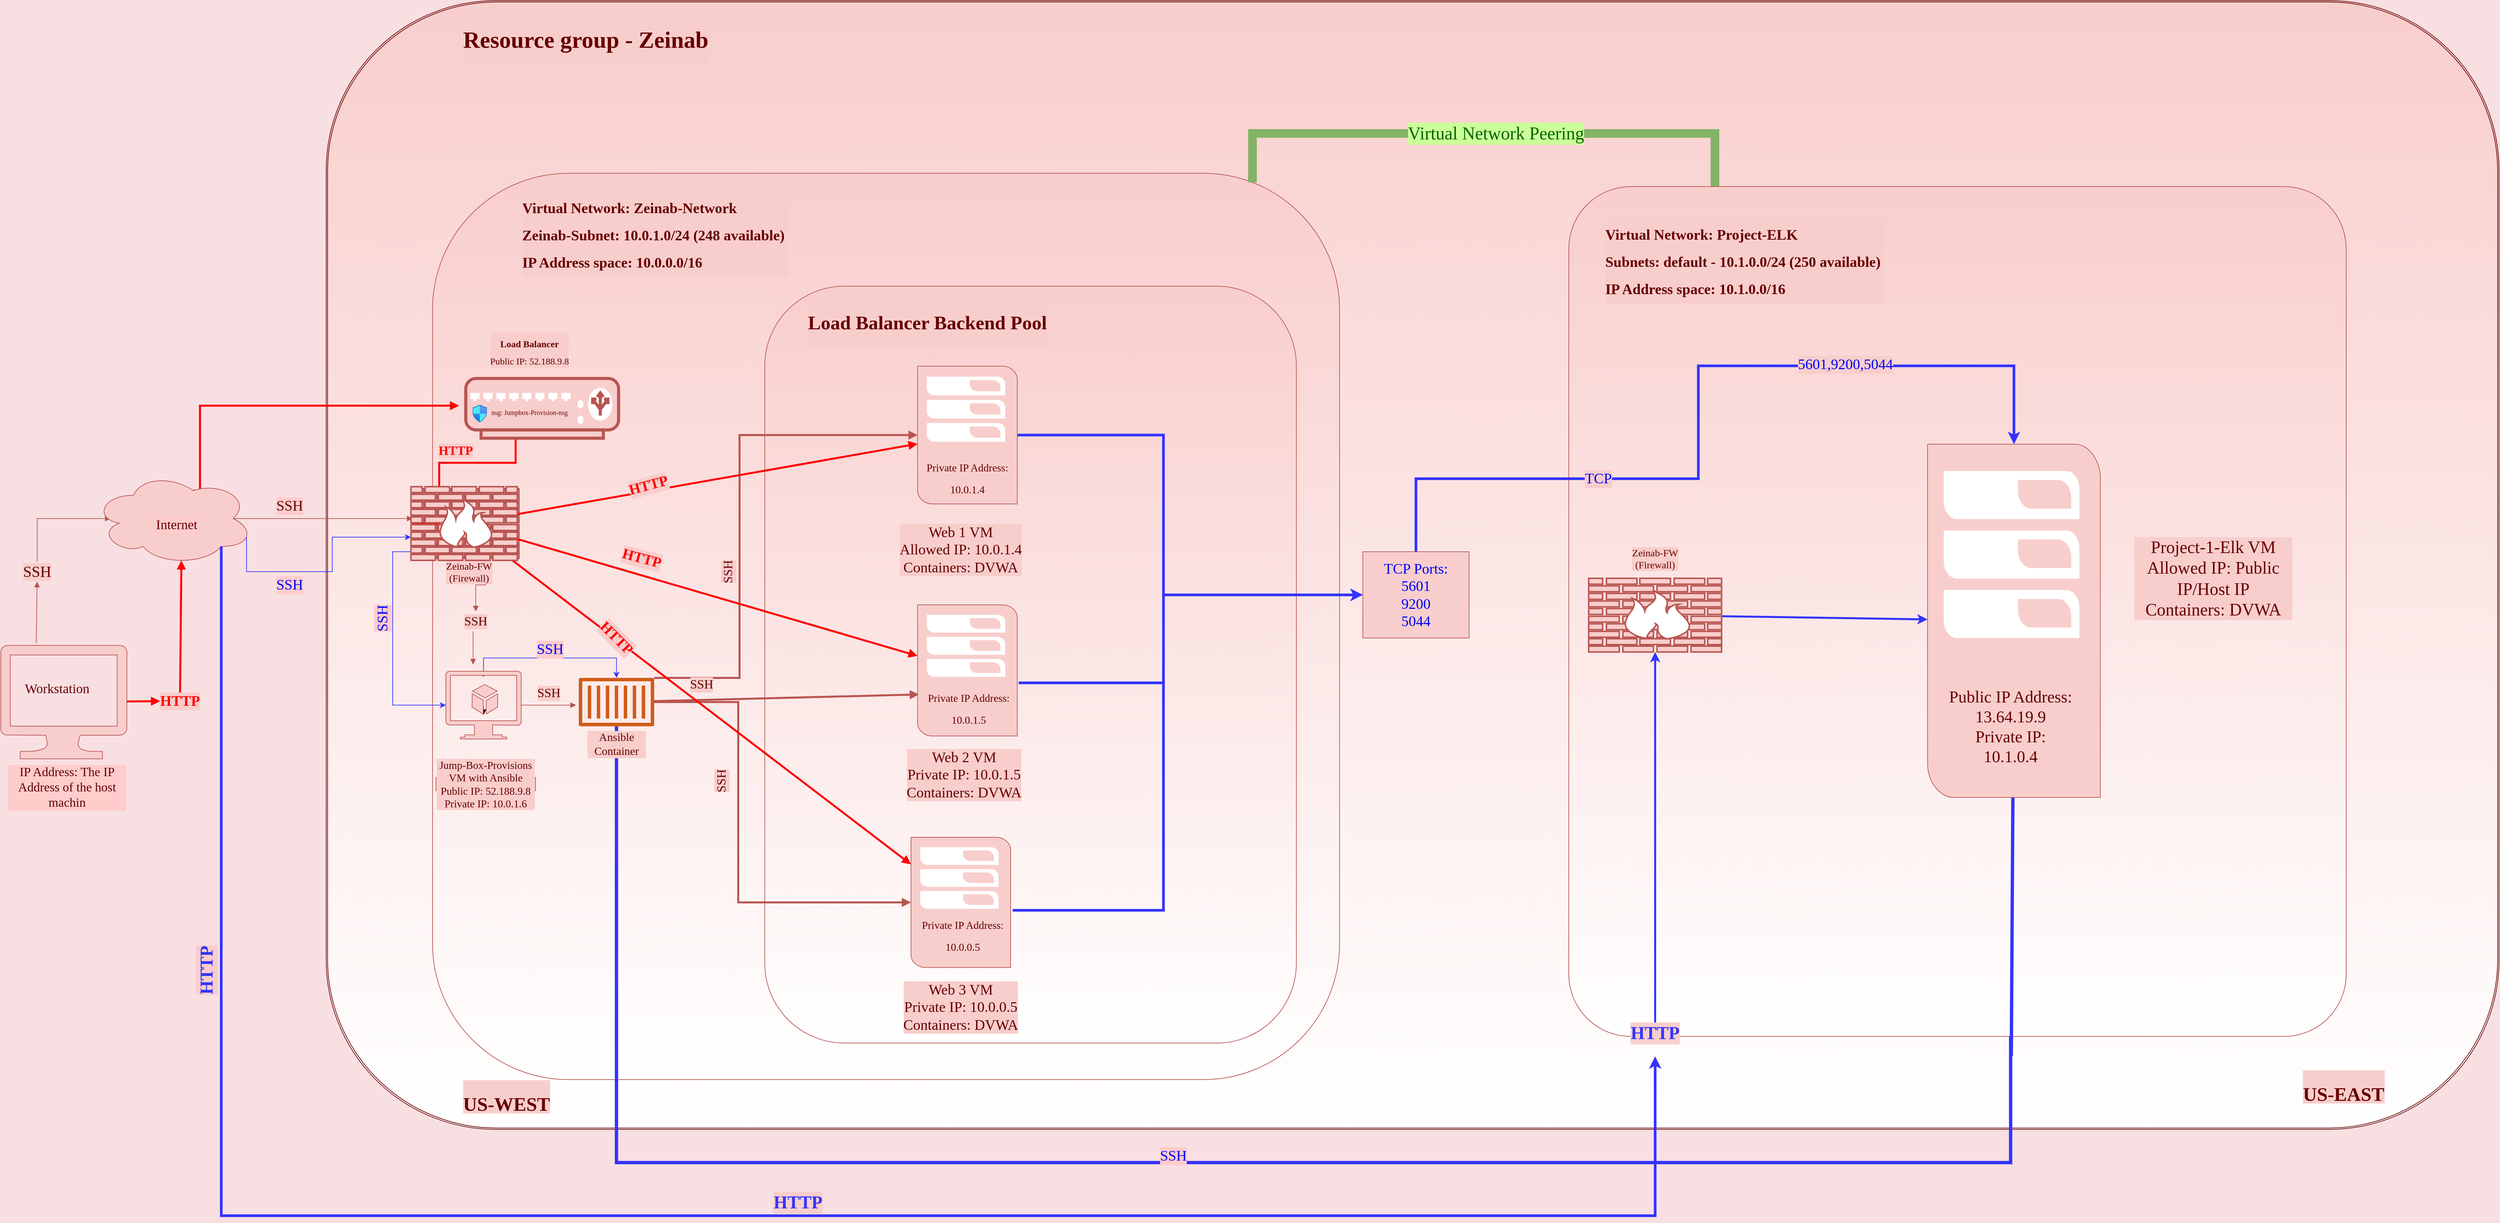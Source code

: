 <mxfile version="14.1.4" type="github">
  <diagram name="Copy of Page-2" id="e97Mi3D0plznNzVCBhgD">
    <mxGraphModel dx="3784" dy="3306" grid="1" gridSize="10" guides="1" tooltips="1" connect="1" arrows="1" fold="1" page="1" pageScale="1" pageWidth="1100" pageHeight="850" background="#F8DFE2" math="0" shadow="0">
      <root>
        <mxCell id="2Hegsr20NqXobKJcIY7s-0" />
        <mxCell id="2Hegsr20NqXobKJcIY7s-1" parent="2Hegsr20NqXobKJcIY7s-0" />
        <mxCell id="2Hegsr20NqXobKJcIY7s-2" value="" style="shape=ext;rounded=1;html=1;whiteSpace=wrap;double=1;shadow=0;glass=0;labelBackgroundColor=#F8CECC;gradientColor=#ffffff;fontFamily=Comic Sans MS;fontSize=12;fillColor=#F8CECC;fontColor=#660000;labelBorderColor=#660000;strokeColor=#660000;sketch=0;" parent="2Hegsr20NqXobKJcIY7s-1" vertex="1">
          <mxGeometry x="530" y="-60" width="3270" height="1700" as="geometry" />
        </mxCell>
        <mxCell id="2Hegsr20NqXobKJcIY7s-3" value="" style="whiteSpace=wrap;html=1;aspect=fixed;shadow=0;glass=0;labelBackgroundColor=#F8CECC;fillColor=#F8CECC;gradientColor=#ffffff;fontFamily=Comic Sans MS;fontSize=12;fontColor=#660000;strokeColor=#B85450;rounded=1;" parent="2Hegsr20NqXobKJcIY7s-1" vertex="1">
          <mxGeometry x="690" y="200" width="1365" height="1365" as="geometry" />
        </mxCell>
        <mxCell id="2Hegsr20NqXobKJcIY7s-4" style="edgeStyle=elbowEdgeStyle;rounded=0;orthogonalLoop=1;jettySize=auto;elbow=vertical;html=1;endArrow=block;endFill=1;strokeColor=#b85450;fontFamily=Comic Sans MS;fontSize=35;fontColor=#660000;fillColor=#f8cecc;entryX=0.107;entryY=0.507;entryDx=0;entryDy=0;entryPerimeter=0;" parent="2Hegsr20NqXobKJcIY7s-1" source="2Hegsr20NqXobKJcIY7s-59" target="2Hegsr20NqXobKJcIY7s-10" edge="1">
          <mxGeometry relative="1" as="geometry">
            <mxPoint x="100" y="900" as="sourcePoint" />
            <Array as="points">
              <mxPoint x="140" y="720" />
              <mxPoint x="110" y="710" />
            </Array>
          </mxGeometry>
        </mxCell>
        <mxCell id="2Hegsr20NqXobKJcIY7s-5" style="edgeStyle=none;rounded=0;orthogonalLoop=1;jettySize=auto;html=1;entryX=0;entryY=0.5;entryDx=0;entryDy=0;endArrow=block;endFill=1;strokeColor=#FF0000;strokeWidth=3;fontFamily=Comic Sans MS;fontSize=10;fontColor=#FF0000;" parent="2Hegsr20NqXobKJcIY7s-1" source="2Hegsr20NqXobKJcIY7s-6" target="2Hegsr20NqXobKJcIY7s-58" edge="1">
          <mxGeometry relative="1" as="geometry" />
        </mxCell>
        <mxCell id="2Hegsr20NqXobKJcIY7s-6" value="" style="aspect=fixed;pointerEvents=1;shadow=0;dashed=0;html=1;strokeColor=#b85450;labelPosition=center;verticalLabelPosition=bottom;verticalAlign=top;align=center;fillColor=#f8cecc;shape=mxgraph.azure.computer;labelBackgroundColor=#FFCCCC;whiteSpace=wrap;" parent="2Hegsr20NqXobKJcIY7s-1" vertex="1">
          <mxGeometry x="40" y="910.9" width="190" height="171.01" as="geometry" />
        </mxCell>
        <mxCell id="2Hegsr20NqXobKJcIY7s-7" value="&lt;font face=&quot;Comic Sans MS&quot; color=&quot;#660000&quot; style=&quot;font-size: 20px;&quot;&gt;Workstation&lt;/font&gt;" style="text;html=1;strokeColor=none;fillColor=none;align=center;verticalAlign=middle;whiteSpace=wrap;rounded=0;fontSize=20;" parent="2Hegsr20NqXobKJcIY7s-1" vertex="1">
          <mxGeometry x="85" y="955" width="80" height="40" as="geometry" />
        </mxCell>
        <mxCell id="2Hegsr20NqXobKJcIY7s-8" value="IP Address: The IP Address of the host machin" style="text;html=1;strokeColor=none;fillColor=none;align=center;verticalAlign=middle;whiteSpace=wrap;rounded=0;labelBackgroundColor=#FFCCCC;fontFamily=Comic Sans MS;fontColor=#660000;fontSize=19;" parent="2Hegsr20NqXobKJcIY7s-1" vertex="1">
          <mxGeometry x="50" y="1110" width="180" height="30" as="geometry" />
        </mxCell>
        <mxCell id="2Hegsr20NqXobKJcIY7s-9" style="edgeStyle=elbowEdgeStyle;rounded=0;orthogonalLoop=1;jettySize=auto;html=1;endArrow=block;endFill=1;fontFamily=Comic Sans MS;fontSize=10;fontColor=#660000;exitX=0.625;exitY=0.2;exitDx=0;exitDy=0;exitPerimeter=0;fillColor=#f8cecc;strokeWidth=3;strokeColor=#FF0000;" parent="2Hegsr20NqXobKJcIY7s-1" source="2Hegsr20NqXobKJcIY7s-10" edge="1">
          <mxGeometry relative="1" as="geometry">
            <mxPoint x="730" y="550" as="targetPoint" />
            <Array as="points">
              <mxPoint x="340" y="580" />
            </Array>
          </mxGeometry>
        </mxCell>
        <mxCell id="vcZCROroqDKotfpQatT7-23" style="edgeStyle=orthogonalEdgeStyle;rounded=0;orthogonalLoop=1;jettySize=auto;html=1;strokeColor=#3333FF;strokeWidth=1;fontFamily=Comic Sans MS;fontSize=26;fontColor=#660000;" edge="1" parent="2Hegsr20NqXobKJcIY7s-1" source="2Hegsr20NqXobKJcIY7s-10" target="2Hegsr20NqXobKJcIY7s-42">
          <mxGeometry relative="1" as="geometry">
            <Array as="points">
              <mxPoint x="410" y="800" />
              <mxPoint x="539" y="800" />
              <mxPoint x="539" y="748" />
            </Array>
          </mxGeometry>
        </mxCell>
        <mxCell id="2Hegsr20NqXobKJcIY7s-10" value="" style="ellipse;shape=cloud;whiteSpace=wrap;html=1;fillColor=#f8cecc;strokeColor=#b85450;" parent="2Hegsr20NqXobKJcIY7s-1" vertex="1">
          <mxGeometry x="180" y="650" width="240" height="140" as="geometry" />
        </mxCell>
        <mxCell id="2Hegsr20NqXobKJcIY7s-11" value="&lt;span style=&quot;font-size: 19px&quot;&gt;&lt;br style=&quot;font-size: 19px&quot;&gt;&lt;/span&gt;" style="text;html=1;strokeColor=none;fillColor=none;align=center;verticalAlign=middle;whiteSpace=wrap;rounded=0;labelBackgroundColor=#FFCCCC;fontFamily=Comic Sans MS;fontColor=#660000;fontSize=19;" parent="2Hegsr20NqXobKJcIY7s-1" vertex="1">
          <mxGeometry x="150" y="800" width="60" height="20" as="geometry" />
        </mxCell>
        <mxCell id="2Hegsr20NqXobKJcIY7s-12" value="" style="edgeStyle=elbowEdgeStyle;rounded=0;orthogonalLoop=1;jettySize=auto;elbow=vertical;html=1;endArrow=block;endFill=1;fontFamily=Comic Sans MS;fontSize=35;fontColor=#660000;fillColor=#f8cecc;strokeColor=#b85450;exitX=0.875;exitY=0.5;exitDx=0;exitDy=0;exitPerimeter=0;" parent="2Hegsr20NqXobKJcIY7s-1" source="2Hegsr20NqXobKJcIY7s-10" target="2Hegsr20NqXobKJcIY7s-15" edge="1">
          <mxGeometry relative="1" as="geometry" />
        </mxCell>
        <mxCell id="vcZCROroqDKotfpQatT7-5" style="rounded=0;orthogonalLoop=1;jettySize=auto;html=1;fontSize=22;exitX=0.8;exitY=0.8;exitDx=0;exitDy=0;exitPerimeter=0;edgeStyle=orthogonalEdgeStyle;strokeColor=#3333FF;strokeWidth=4;" edge="1" parent="2Hegsr20NqXobKJcIY7s-1" source="2Hegsr20NqXobKJcIY7s-10">
          <mxGeometry relative="1" as="geometry">
            <mxPoint x="305" y="790" as="sourcePoint" />
            <mxPoint x="2530" y="1530" as="targetPoint" />
            <Array as="points">
              <mxPoint x="372" y="1770" />
              <mxPoint x="2530" y="1770" />
            </Array>
          </mxGeometry>
        </mxCell>
        <mxCell id="2Hegsr20NqXobKJcIY7s-13" value="Internet" style="text;html=1;strokeColor=none;fillColor=none;align=center;verticalAlign=middle;whiteSpace=wrap;rounded=0;labelBackgroundColor=#FFCCCC;fontFamily=Comic Sans MS;fontColor=#660000;fontSize=20;" parent="2Hegsr20NqXobKJcIY7s-1" vertex="1">
          <mxGeometry x="250" y="707.5" width="110" height="40" as="geometry" />
        </mxCell>
        <mxCell id="2Hegsr20NqXobKJcIY7s-14" style="rounded=0;orthogonalLoop=1;jettySize=auto;html=1;endArrow=block;endFill=1;strokeColor=#b85450;fontFamily=Comic Sans MS;fontSize=18;fontColor=#660000;fillColor=#f8cecc;edgeStyle=orthogonalEdgeStyle;" parent="2Hegsr20NqXobKJcIY7s-1" source="2Hegsr20NqXobKJcIY7s-15" target="2Hegsr20NqXobKJcIY7s-33" edge="1">
          <mxGeometry relative="1" as="geometry">
            <Array as="points">
              <mxPoint x="770" y="820" />
              <mxPoint x="755" y="820" />
            </Array>
          </mxGeometry>
        </mxCell>
        <mxCell id="2Hegsr20NqXobKJcIY7s-15" value="" style="verticalAlign=top;verticalLabelPosition=bottom;labelPosition=center;align=center;html=1;outlineConnect=0;fillColor=#f8cecc;gradientDirection=north;strokeWidth=2;shape=mxgraph.networks.firewall;labelBackgroundColor=#FFFFFF;strokeColor=#B85450;" parent="2Hegsr20NqXobKJcIY7s-1" vertex="1">
          <mxGeometry x="660" y="675" width="160" height="105" as="geometry" />
        </mxCell>
        <mxCell id="2Hegsr20NqXobKJcIY7s-16" value="SSH" style="text;html=1;strokeColor=none;fillColor=none;align=center;verticalAlign=middle;whiteSpace=wrap;rounded=0;labelBackgroundColor=#FFCCCC;fontFamily=Comic Sans MS;fontSize=22;fontColor=#660000;" parent="2Hegsr20NqXobKJcIY7s-1" vertex="1">
          <mxGeometry x="420" y="691" width="110" height="20" as="geometry" />
        </mxCell>
        <mxCell id="2Hegsr20NqXobKJcIY7s-17" value="Zeinab-FW&lt;br style=&quot;font-size: 15px;&quot;&gt;(Firewall)" style="text;html=1;strokeColor=none;fillColor=none;align=center;verticalAlign=middle;whiteSpace=wrap;rounded=0;labelBackgroundColor=#F8CECC;fontFamily=Comic Sans MS;fontSize=15;fontColor=#660000;" parent="2Hegsr20NqXobKJcIY7s-1" vertex="1">
          <mxGeometry x="695" y="790" width="100" height="20" as="geometry" />
        </mxCell>
        <mxCell id="2Hegsr20NqXobKJcIY7s-18" style="edgeStyle=elbowEdgeStyle;rounded=0;orthogonalLoop=1;jettySize=auto;html=1;endArrow=block;endFill=1;strokeColor=#000000;fontFamily=Comic Sans MS;fontSize=12;fontColor=#660000;" parent="2Hegsr20NqXobKJcIY7s-1" source="2Hegsr20NqXobKJcIY7s-21" target="2Hegsr20NqXobKJcIY7s-3" edge="1">
          <mxGeometry relative="1" as="geometry" />
        </mxCell>
        <mxCell id="2Hegsr20NqXobKJcIY7s-19" style="edgeStyle=elbowEdgeStyle;rounded=0;orthogonalLoop=1;jettySize=auto;html=1;exitX=0.5;exitY=0;exitDx=0;exitDy=0;exitPerimeter=0;endArrow=block;endFill=1;strokeColor=#000000;fontFamily=Comic Sans MS;fontSize=18;fontColor=#660000;" parent="2Hegsr20NqXobKJcIY7s-1" source="2Hegsr20NqXobKJcIY7s-21" target="2Hegsr20NqXobKJcIY7s-3" edge="1">
          <mxGeometry relative="1" as="geometry" />
        </mxCell>
        <mxCell id="2Hegsr20NqXobKJcIY7s-20" style="edgeStyle=orthogonalEdgeStyle;rounded=0;orthogonalLoop=1;jettySize=auto;html=1;endArrow=block;endFill=1;strokeColor=#b85450;fontFamily=Comic Sans MS;fontSize=14;fontColor=#660000;fillColor=#f8cecc;" parent="2Hegsr20NqXobKJcIY7s-1" source="2Hegsr20NqXobKJcIY7s-21" edge="1">
          <mxGeometry relative="1" as="geometry">
            <mxPoint x="906" y="1001" as="targetPoint" />
          </mxGeometry>
        </mxCell>
        <mxCell id="vcZCROroqDKotfpQatT7-28" style="edgeStyle=elbowEdgeStyle;rounded=0;orthogonalLoop=1;jettySize=auto;html=1;strokeColor=#3333FF;strokeWidth=1;fontFamily=Comic Sans MS;fontSize=26;fontColor=#0000FF;" edge="1" parent="2Hegsr20NqXobKJcIY7s-1" source="2Hegsr20NqXobKJcIY7s-21" target="2Hegsr20NqXobKJcIY7s-37">
          <mxGeometry relative="1" as="geometry">
            <Array as="points">
              <mxPoint x="860" y="930" />
            </Array>
          </mxGeometry>
        </mxCell>
        <mxCell id="2Hegsr20NqXobKJcIY7s-21" value="" style="aspect=fixed;pointerEvents=1;shadow=0;dashed=0;html=1;strokeColor=#b85450;labelPosition=center;verticalLabelPosition=bottom;verticalAlign=top;align=center;fillColor=#f8cecc;shape=mxgraph.azure.virtual_machine_feature;labelBackgroundColor=#FFFFFF;fontFamily=Comic Sans MS;fontSize=12;" parent="2Hegsr20NqXobKJcIY7s-1" vertex="1">
          <mxGeometry x="710" y="950" width="113.43" height="102.09" as="geometry" />
        </mxCell>
        <mxCell id="2Hegsr20NqXobKJcIY7s-22" value="Jump-Box-Provisions VM with Ansible&lt;br style=&quot;font-size: 16px;&quot;&gt;&lt;font style=&quot;font-size: 16px;&quot;&gt;Public IP: 52.188.9.8&lt;br style=&quot;font-size: 16px;&quot;&gt;&lt;/font&gt;&lt;font style=&quot;font-size: 16px;&quot;&gt;Private IP: 10.0.1.6&lt;/font&gt;" style="text;html=1;strokeColor=#b85450;align=center;verticalAlign=middle;whiteSpace=wrap;rounded=0;labelBackgroundColor=#F8CECC;fontFamily=Comic Sans MS;fontSize=16;fillColor=#F8CECC;fontColor=#660000;" parent="2Hegsr20NqXobKJcIY7s-1" vertex="1">
          <mxGeometry x="695" y="1110" width="150" height="20" as="geometry" />
        </mxCell>
        <mxCell id="2Hegsr20NqXobKJcIY7s-23" value="&lt;h1 style=&quot;font-size: 35px&quot;&gt;Resource group - Zeinab&lt;/h1&gt;" style="text;html=1;strokeColor=none;fillColor=none;spacing=5;spacingTop=-20;whiteSpace=wrap;overflow=hidden;rounded=0;shadow=0;glass=0;labelBackgroundColor=#F8CECC;fontFamily=Comic Sans MS;fontSize=35;fontColor=#660000;fontStyle=0;verticalAlign=middle;" parent="2Hegsr20NqXobKJcIY7s-1" vertex="1">
          <mxGeometry x="730.89" y="-30" width="710" height="70" as="geometry" />
        </mxCell>
        <mxCell id="2Hegsr20NqXobKJcIY7s-24" value="&lt;h1 style=&quot;font-size: 22px;&quot;&gt;Virtual Network: Zeinab-Network&lt;/h1&gt;&lt;h1 style=&quot;font-size: 22px;&quot;&gt;Zeinab-Subnet: 10.0.1.0/24 (248 available)&amp;nbsp;&lt;/h1&gt;&lt;h1 style=&quot;font-size: 22px;&quot;&gt;IP Address space: 10.0.0.0/16&lt;/h1&gt;" style="text;html=1;strokeColor=none;fillColor=none;spacing=5;spacingTop=-20;whiteSpace=wrap;overflow=hidden;rounded=0;shadow=0;glass=0;labelBackgroundColor=#F8CECC;fontFamily=Comic Sans MS;fontSize=22;fontColor=#660000;fontStyle=0;verticalAlign=middle;" parent="2Hegsr20NqXobKJcIY7s-1" vertex="1">
          <mxGeometry x="820" y="240" width="720" height="120" as="geometry" />
        </mxCell>
        <mxCell id="2Hegsr20NqXobKJcIY7s-25" value="&lt;h1 style=&quot;font-size: 14px;&quot;&gt;Load Balancer&lt;/h1&gt;&lt;div style=&quot;font-size: 14px;&quot;&gt;Public IP: 52.188.9.8&lt;/div&gt;" style="text;html=1;strokeColor=none;fillColor=none;spacing=5;spacingTop=-20;whiteSpace=wrap;overflow=hidden;rounded=0;shadow=0;glass=0;labelBackgroundColor=#F8CECC;fontFamily=Comic Sans MS;fontSize=14;fontColor=#660000;fontStyle=0;verticalAlign=middle;align=center;" parent="2Hegsr20NqXobKJcIY7s-1" vertex="1">
          <mxGeometry x="757.95" y="450" width="155.88" height="51" as="geometry" />
        </mxCell>
        <mxCell id="2Hegsr20NqXobKJcIY7s-26" style="edgeStyle=orthogonalEdgeStyle;rounded=0;orthogonalLoop=1;jettySize=auto;html=1;entryX=0;entryY=0.5;entryDx=0;entryDy=0;entryPerimeter=0;endArrow=block;endFill=1;fontFamily=Comic Sans MS;fontSize=18;fontColor=#660000;fillColor=#f8cecc;strokeWidth=3;strokeColor=#FF0000;" parent="2Hegsr20NqXobKJcIY7s-1" source="2Hegsr20NqXobKJcIY7s-27" target="2Hegsr20NqXobKJcIY7s-42" edge="1">
          <mxGeometry relative="1" as="geometry">
            <Array as="points">
              <mxPoint x="815" y="636" />
              <mxPoint x="700" y="636" />
              <mxPoint x="700" y="728" />
            </Array>
          </mxGeometry>
        </mxCell>
        <mxCell id="2Hegsr20NqXobKJcIY7s-27" value="" style="verticalAlign=top;verticalLabelPosition=bottom;labelPosition=center;align=center;html=1;outlineConnect=0;fillColor=#f8cecc;strokeColor=#b85450;gradientDirection=north;strokeWidth=2;shape=mxgraph.networks.load_balancer;shadow=0;glass=0;labelBackgroundColor=#F8CECC;" parent="2Hegsr20NqXobKJcIY7s-1" vertex="1">
          <mxGeometry x="740" y="509" width="230" height="90" as="geometry" />
        </mxCell>
        <mxCell id="2Hegsr20NqXobKJcIY7s-28" value="" style="aspect=fixed;html=1;points=[];align=center;image;fontSize=12;image=img/lib/azure2/networking/Network_Security_Groups.svg;shadow=0;glass=0;labelBackgroundColor=#F8CECC;strokeColor=#B85450;fillColor=#F8CECC;gradientColor=#ffffff;" parent="2Hegsr20NqXobKJcIY7s-1" vertex="1">
          <mxGeometry x="750.36" y="549" width="21.41" height="26" as="geometry" />
        </mxCell>
        <mxCell id="2Hegsr20NqXobKJcIY7s-29" value="nsg: Jumpbox-Provision-nsg" style="text;html=1;strokeColor=none;fillColor=none;align=center;verticalAlign=middle;whiteSpace=wrap;rounded=0;shadow=0;glass=0;labelBackgroundColor=#F8CECC;fontFamily=Comic Sans MS;fontSize=10;fontColor=#660000;" parent="2Hegsr20NqXobKJcIY7s-1" vertex="1">
          <mxGeometry x="771.77" y="549" width="128.23" height="21" as="geometry" />
        </mxCell>
        <mxCell id="2Hegsr20NqXobKJcIY7s-31" value="" style="rounded=1;whiteSpace=wrap;html=1;shadow=0;glass=0;labelBackgroundColor=#F8CECC;strokeColor=#B85450;fillColor=#F8CECC;gradientColor=#ffffff;fontFamily=Comic Sans MS;fontSize=18;fontColor=#660000;align=center;" parent="2Hegsr20NqXobKJcIY7s-1" vertex="1">
          <mxGeometry x="1190" y="370" width="800" height="1140" as="geometry" />
        </mxCell>
        <mxCell id="2Hegsr20NqXobKJcIY7s-32" style="edgeStyle=elbowEdgeStyle;rounded=0;orthogonalLoop=1;jettySize=auto;html=1;endArrow=block;endFill=1;strokeColor=#b85450;fontFamily=Comic Sans MS;fontSize=18;fontColor=#660000;fillColor=#f8cecc;" parent="2Hegsr20NqXobKJcIY7s-1" source="2Hegsr20NqXobKJcIY7s-33" edge="1">
          <mxGeometry relative="1" as="geometry">
            <mxPoint x="751" y="940" as="targetPoint" />
            <Array as="points">
              <mxPoint x="751" y="940" />
            </Array>
          </mxGeometry>
        </mxCell>
        <mxCell id="2Hegsr20NqXobKJcIY7s-33" value="SSH" style="text;html=1;strokeColor=none;fillColor=none;align=center;verticalAlign=middle;whiteSpace=wrap;rounded=0;shadow=0;glass=0;labelBackgroundColor=#F8CECC;fontFamily=Comic Sans MS;fontSize=19;fontColor=#660000;" parent="2Hegsr20NqXobKJcIY7s-1" vertex="1">
          <mxGeometry x="720" y="860" width="70" height="30" as="geometry" />
        </mxCell>
        <mxCell id="2Hegsr20NqXobKJcIY7s-34" style="rounded=0;orthogonalLoop=1;jettySize=auto;html=1;endArrow=block;endFill=1;strokeColor=#b85450;fontFamily=Comic Sans MS;fontSize=14;fontColor=#660000;fillColor=#f8cecc;strokeWidth=3;entryX=0;entryY=0.25;entryDx=0;entryDy=0;" parent="2Hegsr20NqXobKJcIY7s-1" source="2Hegsr20NqXobKJcIY7s-37" edge="1" target="vcZCROroqDKotfpQatT7-18">
          <mxGeometry relative="1" as="geometry">
            <mxPoint x="1359" y="994" as="targetPoint" />
          </mxGeometry>
        </mxCell>
        <mxCell id="2Hegsr20NqXobKJcIY7s-35" style="edgeStyle=elbowEdgeStyle;rounded=0;orthogonalLoop=1;jettySize=auto;html=1;endArrow=block;endFill=1;strokeColor=#b85450;fontFamily=Comic Sans MS;fontSize=14;fontColor=#F8CECC;fillColor=#f8cecc;strokeWidth=3;" parent="2Hegsr20NqXobKJcIY7s-1" source="2Hegsr20NqXobKJcIY7s-37" edge="1" target="2Hegsr20NqXobKJcIY7s-50">
          <mxGeometry relative="1" as="geometry">
            <mxPoint x="1280" y="625" as="targetPoint" />
            <Array as="points">
              <mxPoint x="1152" y="960" />
            </Array>
          </mxGeometry>
        </mxCell>
        <mxCell id="2Hegsr20NqXobKJcIY7s-36" style="edgeStyle=elbowEdgeStyle;rounded=0;orthogonalLoop=1;jettySize=auto;html=1;endArrow=block;endFill=1;strokeColor=#b85450;fontFamily=Comic Sans MS;fontSize=14;fontColor=#F8CECC;fillColor=#f8cecc;strokeWidth=3;" parent="2Hegsr20NqXobKJcIY7s-1" source="2Hegsr20NqXobKJcIY7s-37" target="2Hegsr20NqXobKJcIY7s-49" edge="1">
          <mxGeometry relative="1" as="geometry">
            <Array as="points">
              <mxPoint x="1150" y="1040" />
              <mxPoint x="1160" y="1040" />
              <mxPoint x="1160" y="1050" />
              <mxPoint x="1150" y="1070" />
            </Array>
          </mxGeometry>
        </mxCell>
        <mxCell id="vcZCROroqDKotfpQatT7-20" style="edgeStyle=orthogonalEdgeStyle;rounded=0;orthogonalLoop=1;jettySize=auto;html=1;strokeColor=#3333FF;strokeWidth=3;fontFamily=Comic Sans MS;fontSize=26;fontColor=#660000;elbow=vertical;shape=link;width=0;" edge="1" parent="2Hegsr20NqXobKJcIY7s-1" source="2Hegsr20NqXobKJcIY7s-37" target="-tYl4JRF3hjD-ErTfFmR-5">
          <mxGeometry relative="1" as="geometry">
            <mxPoint x="2360" y="1610" as="targetPoint" />
            <Array as="points">
              <mxPoint x="967" y="1690" />
              <mxPoint x="3065" y="1690" />
            </Array>
          </mxGeometry>
        </mxCell>
        <mxCell id="2Hegsr20NqXobKJcIY7s-37" value="" style="outlineConnect=0;fontColor=#232F3E;gradientColor=none;fillColor=#D05C17;strokeColor=none;dashed=0;verticalLabelPosition=bottom;verticalAlign=top;align=center;html=1;fontSize=12;fontStyle=0;aspect=fixed;pointerEvents=1;shape=mxgraph.aws4.container_1;shadow=0;glass=0;labelBackgroundColor=#F8CECC;" parent="2Hegsr20NqXobKJcIY7s-1" vertex="1">
          <mxGeometry x="910" y="960" width="113.6" height="72.82" as="geometry" />
        </mxCell>
        <mxCell id="2Hegsr20NqXobKJcIY7s-38" value="&lt;h1 style=&quot;font-size: 29px&quot;&gt;Load Balancer Backend Pool&lt;/h1&gt;" style="text;html=1;strokeColor=none;fillColor=none;spacing=5;spacingTop=-20;whiteSpace=wrap;overflow=hidden;rounded=0;shadow=0;glass=0;labelBackgroundColor=#F8CECC;fontFamily=Comic Sans MS;fontSize=31;fontColor=#660000;fontStyle=0;verticalAlign=middle;" parent="2Hegsr20NqXobKJcIY7s-1" vertex="1">
          <mxGeometry x="1250" y="400" width="410" height="70" as="geometry" />
        </mxCell>
        <mxCell id="2Hegsr20NqXobKJcIY7s-39" style="rounded=0;orthogonalLoop=1;jettySize=auto;html=1;endArrow=block;endFill=1;strokeColor=#FF0000;strokeWidth=3;fontFamily=Comic Sans MS;fontSize=22;fontColor=#FF0000;elbow=vertical;" parent="2Hegsr20NqXobKJcIY7s-1" source="2Hegsr20NqXobKJcIY7s-42" target="2Hegsr20NqXobKJcIY7s-49" edge="1">
          <mxGeometry relative="1" as="geometry">
            <mxPoint x="1280" y="873.127" as="targetPoint" />
          </mxGeometry>
        </mxCell>
        <mxCell id="2Hegsr20NqXobKJcIY7s-40" style="rounded=0;orthogonalLoop=1;jettySize=auto;html=1;endArrow=block;endFill=1;strokeColor=#FF0000;strokeWidth=3;fontFamily=Comic Sans MS;fontSize=22;fontColor=#FF0000;" parent="2Hegsr20NqXobKJcIY7s-1" source="2Hegsr20NqXobKJcIY7s-42" target="2Hegsr20NqXobKJcIY7s-48" edge="1">
          <mxGeometry relative="1" as="geometry" />
        </mxCell>
        <mxCell id="2Hegsr20NqXobKJcIY7s-41" style="rounded=0;orthogonalLoop=1;jettySize=auto;html=1;endArrow=block;endFill=1;strokeColor=#FF0000;strokeWidth=3;fontFamily=Comic Sans MS;fontSize=22;fontColor=#FF0000;" parent="2Hegsr20NqXobKJcIY7s-1" source="2Hegsr20NqXobKJcIY7s-42" target="2Hegsr20NqXobKJcIY7s-50" edge="1">
          <mxGeometry relative="1" as="geometry" />
        </mxCell>
        <mxCell id="vcZCROroqDKotfpQatT7-26" style="edgeStyle=elbowEdgeStyle;rounded=0;orthogonalLoop=1;jettySize=auto;html=1;entryX=0;entryY=0.5;entryDx=0;entryDy=0;entryPerimeter=0;strokeColor=#3333FF;strokeWidth=1;fontFamily=Comic Sans MS;fontSize=26;fontColor=#0000FF;" edge="1" parent="2Hegsr20NqXobKJcIY7s-1" source="2Hegsr20NqXobKJcIY7s-42" target="2Hegsr20NqXobKJcIY7s-21">
          <mxGeometry relative="1" as="geometry">
            <Array as="points">
              <mxPoint x="630" y="770" />
              <mxPoint x="620" y="840" />
              <mxPoint x="630" y="780" />
              <mxPoint x="620" y="940" />
            </Array>
          </mxGeometry>
        </mxCell>
        <mxCell id="2Hegsr20NqXobKJcIY7s-42" value="" style="verticalAlign=top;verticalLabelPosition=bottom;labelPosition=center;align=center;html=1;outlineConnect=0;fillColor=#f8cecc;strokeColor=#b85450;gradientDirection=north;strokeWidth=2;shape=mxgraph.networks.firewall;shadow=0;glass=0;labelBackgroundColor=#F8CECC;" parent="2Hegsr20NqXobKJcIY7s-1" vertex="1">
          <mxGeometry x="657.5" y="672" width="160" height="111" as="geometry" />
        </mxCell>
        <mxCell id="2Hegsr20NqXobKJcIY7s-43" value="HTTP" style="text;html=1;strokeColor=none;fillColor=none;align=center;verticalAlign=middle;whiteSpace=wrap;rounded=0;shadow=0;glass=0;labelBackgroundColor=#F8CECC;fontFamily=Comic Sans MS;fontSize=19;fontColor=#FF0000;fontStyle=1" parent="2Hegsr20NqXobKJcIY7s-1" vertex="1">
          <mxGeometry x="695" y="608" width="60" height="20" as="geometry" />
        </mxCell>
        <mxCell id="2Hegsr20NqXobKJcIY7s-44" value="Ansible Container" style="text;html=1;strokeColor=none;fillColor=none;align=center;verticalAlign=middle;whiteSpace=wrap;rounded=0;shadow=0;glass=0;labelBackgroundColor=#F8CECC;fontFamily=Comic Sans MS;fontSize=17;fontColor=#660000;" parent="2Hegsr20NqXobKJcIY7s-1" vertex="1">
          <mxGeometry x="921.8" y="1050" width="90" height="20" as="geometry" />
        </mxCell>
        <mxCell id="2Hegsr20NqXobKJcIY7s-45" value="SSH" style="text;html=1;strokeColor=none;fillColor=none;align=center;verticalAlign=middle;whiteSpace=wrap;rounded=0;shadow=0;glass=0;labelBackgroundColor=#F8CECC;fontFamily=Comic Sans MS;fontSize=19;fontColor=#660000;rotation=-90;" parent="2Hegsr20NqXobKJcIY7s-1" vertex="1">
          <mxGeometry x="1100" y="785" width="70" height="30" as="geometry" />
        </mxCell>
        <mxCell id="2Hegsr20NqXobKJcIY7s-46" value="SSH" style="text;html=1;strokeColor=none;fillColor=none;align=center;verticalAlign=middle;whiteSpace=wrap;rounded=0;shadow=0;glass=0;labelBackgroundColor=#F8CECC;fontFamily=Comic Sans MS;fontSize=19;fontColor=#660000;rotation=-90;" parent="2Hegsr20NqXobKJcIY7s-1" vertex="1">
          <mxGeometry x="1090" y="1100" width="70" height="30" as="geometry" />
        </mxCell>
        <mxCell id="2Hegsr20NqXobKJcIY7s-47" value="SSH" style="text;html=1;strokeColor=none;fillColor=none;align=center;verticalAlign=middle;whiteSpace=wrap;rounded=0;shadow=0;glass=0;labelBackgroundColor=#F8CECC;fontFamily=Comic Sans MS;fontSize=19;fontColor=#660000;rotation=0;" parent="2Hegsr20NqXobKJcIY7s-1" vertex="1">
          <mxGeometry x="1060" y="955" width="70" height="30" as="geometry" />
        </mxCell>
        <mxCell id="2Hegsr20NqXobKJcIY7s-48" value="" style="pointerEvents=1;shadow=0;dashed=0;html=1;strokeColor=#b85450;fillColor=#f8cecc;labelPosition=center;verticalLabelPosition=bottom;verticalAlign=top;align=center;outlineConnect=0;shape=mxgraph.veeam.2d.esx_esxi;glass=0;labelBackgroundColor=#F8CECC;fontFamily=Comic Sans MS;fontSize=12;sketch=0;" parent="2Hegsr20NqXobKJcIY7s-1" vertex="1">
          <mxGeometry x="1420" y="850" width="150" height="197.5" as="geometry" />
        </mxCell>
        <mxCell id="2Hegsr20NqXobKJcIY7s-49" value="" style="pointerEvents=1;shadow=0;dashed=0;html=1;strokeColor=#b85450;fillColor=#f8cecc;labelPosition=center;verticalLabelPosition=bottom;verticalAlign=top;align=center;outlineConnect=0;shape=mxgraph.veeam.2d.esx_esxi;glass=0;labelBackgroundColor=#F8CECC;fontFamily=Comic Sans MS;fontSize=12;" parent="2Hegsr20NqXobKJcIY7s-1" vertex="1">
          <mxGeometry x="1410" y="1200" width="150" height="196.25" as="geometry" />
        </mxCell>
        <mxCell id="vcZCROroqDKotfpQatT7-68" style="edgeStyle=elbowEdgeStyle;rounded=0;orthogonalLoop=1;jettySize=auto;html=1;strokeColor=#3333FF;strokeWidth=4;fontFamily=Comic Sans MS;fontSize=22;fontColor=#0000FF;" edge="1" parent="2Hegsr20NqXobKJcIY7s-1" source="2Hegsr20NqXobKJcIY7s-50" target="vcZCROroqDKotfpQatT7-33">
          <mxGeometry relative="1" as="geometry">
            <Array as="points">
              <mxPoint x="1790" y="750" />
            </Array>
          </mxGeometry>
        </mxCell>
        <mxCell id="2Hegsr20NqXobKJcIY7s-50" value="" style="pointerEvents=1;shadow=0;dashed=0;html=1;strokeColor=#b85450;fillColor=#f8cecc;labelPosition=center;verticalLabelPosition=bottom;verticalAlign=top;align=center;outlineConnect=0;shape=mxgraph.veeam.2d.esx_esxi;glass=0;labelBackgroundColor=#F8CECC;fontFamily=Comic Sans MS;fontSize=12;" parent="2Hegsr20NqXobKJcIY7s-1" vertex="1">
          <mxGeometry x="1420" y="490.5" width="150" height="207.5" as="geometry" />
        </mxCell>
        <mxCell id="2Hegsr20NqXobKJcIY7s-51" value="Web 1 VM&lt;br style=&quot;font-size: 22px&quot;&gt;Allowed IP: 10.0.1.4&lt;br&gt;Containers: DVWA" style="text;html=1;strokeColor=none;fillColor=none;align=center;verticalAlign=middle;whiteSpace=wrap;rounded=0;shadow=0;glass=0;labelBackgroundColor=#F8CECC;fontFamily=Comic Sans MS;fontSize=22;fontColor=#660000;" parent="2Hegsr20NqXobKJcIY7s-1" vertex="1">
          <mxGeometry x="1360" y="691" width="250" height="151" as="geometry" />
        </mxCell>
        <mxCell id="2Hegsr20NqXobKJcIY7s-52" value="Web 2 VM&lt;br style=&quot;font-size: 22px&quot;&gt;Private IP: 10.0.1.5&lt;br&gt;Containers: DVWA" style="text;html=1;strokeColor=none;fillColor=none;align=center;verticalAlign=middle;whiteSpace=wrap;rounded=0;shadow=0;glass=0;labelBackgroundColor=#F8CECC;fontFamily=Comic Sans MS;fontSize=22;fontColor=#660000;" parent="2Hegsr20NqXobKJcIY7s-1" vertex="1">
          <mxGeometry x="1380" y="1030" width="220" height="151" as="geometry" />
        </mxCell>
        <mxCell id="2Hegsr20NqXobKJcIY7s-53" value="Web 3 VM&lt;br style=&quot;font-size: 22px&quot;&gt;Private IP: 10.0.0.5&lt;br&gt;Containers: DVWA" style="text;html=1;strokeColor=none;fillColor=none;align=center;verticalAlign=middle;whiteSpace=wrap;rounded=0;shadow=0;glass=0;labelBackgroundColor=#F8CECC;fontFamily=Comic Sans MS;fontSize=22;fontColor=#660000;" parent="2Hegsr20NqXobKJcIY7s-1" vertex="1">
          <mxGeometry x="1380" y="1380" width="210" height="151" as="geometry" />
        </mxCell>
        <mxCell id="2Hegsr20NqXobKJcIY7s-54" value="HTTP" style="text;html=1;strokeColor=none;fillColor=none;align=center;verticalAlign=middle;whiteSpace=wrap;rounded=0;shadow=0;glass=0;labelBackgroundColor=#F8CECC;fontFamily=Comic Sans MS;fontSize=22;fontColor=#FF0000;fontStyle=1;rotation=-15;" parent="2Hegsr20NqXobKJcIY7s-1" vertex="1">
          <mxGeometry x="970" y="660" width="90" height="20" as="geometry" />
        </mxCell>
        <mxCell id="2Hegsr20NqXobKJcIY7s-55" value="HTTP" style="text;html=1;strokeColor=none;fillColor=none;align=center;verticalAlign=middle;whiteSpace=wrap;rounded=0;shadow=0;glass=0;labelBackgroundColor=#F8CECC;fontFamily=Comic Sans MS;fontSize=22;fontColor=#FF0000;fontStyle=1;rotation=15;" parent="2Hegsr20NqXobKJcIY7s-1" vertex="1">
          <mxGeometry x="960" y="770" width="90" height="20" as="geometry" />
        </mxCell>
        <mxCell id="2Hegsr20NqXobKJcIY7s-56" value="HTTP" style="text;html=1;strokeColor=none;fillColor=none;align=center;verticalAlign=middle;whiteSpace=wrap;rounded=0;shadow=0;glass=0;labelBackgroundColor=#F8CECC;fontFamily=Comic Sans MS;fontSize=22;fontColor=#FF0000;fontStyle=1;rotation=45;" parent="2Hegsr20NqXobKJcIY7s-1" vertex="1">
          <mxGeometry x="921.8" y="890" width="90" height="20" as="geometry" />
        </mxCell>
        <mxCell id="2Hegsr20NqXobKJcIY7s-57" style="edgeStyle=none;rounded=0;orthogonalLoop=1;jettySize=auto;html=1;exitX=0.5;exitY=0;exitDx=0;exitDy=0;entryX=0.55;entryY=0.95;entryDx=0;entryDy=0;entryPerimeter=0;endArrow=block;endFill=1;strokeColor=#FF0000;strokeWidth=3;fontFamily=Comic Sans MS;fontSize=10;fontColor=#FF0000;" parent="2Hegsr20NqXobKJcIY7s-1" source="2Hegsr20NqXobKJcIY7s-58" target="2Hegsr20NqXobKJcIY7s-10" edge="1">
          <mxGeometry relative="1" as="geometry" />
        </mxCell>
        <mxCell id="2Hegsr20NqXobKJcIY7s-58" value="HTTP" style="text;html=1;strokeColor=none;fillColor=none;align=center;verticalAlign=middle;whiteSpace=wrap;rounded=0;shadow=0;glass=0;labelBackgroundColor=#F8CECC;fontFamily=Comic Sans MS;fontSize=22;fontColor=#FF0000;fontStyle=1" parent="2Hegsr20NqXobKJcIY7s-1" vertex="1">
          <mxGeometry x="280" y="985" width="60" height="20" as="geometry" />
        </mxCell>
        <mxCell id="2Hegsr20NqXobKJcIY7s-59" value="SSH" style="text;html=1;strokeColor=none;fillColor=none;align=center;verticalAlign=middle;whiteSpace=wrap;rounded=0;shadow=0;glass=0;labelBackgroundColor=#F8CECC;fontFamily=Comic Sans MS;fontSize=23;fontColor=#660000;" parent="2Hegsr20NqXobKJcIY7s-1" vertex="1">
          <mxGeometry x="60" y="785" width="70" height="30" as="geometry" />
        </mxCell>
        <mxCell id="2Hegsr20NqXobKJcIY7s-60" style="rounded=0;orthogonalLoop=1;jettySize=auto;elbow=vertical;html=1;endArrow=block;endFill=1;strokeColor=#b85450;fontFamily=Comic Sans MS;fontSize=35;fontColor=#660000;fillColor=#f8cecc;exitX=0.282;exitY=-0.019;exitDx=0;exitDy=0;exitPerimeter=0;" parent="2Hegsr20NqXobKJcIY7s-1" source="2Hegsr20NqXobKJcIY7s-6" target="2Hegsr20NqXobKJcIY7s-59" edge="1">
          <mxGeometry relative="1" as="geometry">
            <mxPoint x="100" y="900" as="sourcePoint" />
            <mxPoint x="205.68" y="720.98" as="targetPoint" />
          </mxGeometry>
        </mxCell>
        <mxCell id="-tYl4JRF3hjD-ErTfFmR-1" value="&lt;h1 style=&quot;font-size: 29px;&quot;&gt;US-WEST&lt;/h1&gt;" style="text;html=1;strokeColor=none;fillColor=none;spacing=5;spacingTop=-20;whiteSpace=wrap;overflow=hidden;rounded=0;shadow=0;glass=0;labelBackgroundColor=#F8CECC;fontFamily=Comic Sans MS;fontSize=29;fontColor=#660000;fontStyle=0;verticalAlign=middle;" parent="2Hegsr20NqXobKJcIY7s-1" vertex="1">
          <mxGeometry x="730.89" y="1580" width="210" height="40" as="geometry" />
        </mxCell>
        <mxCell id="vcZCROroqDKotfpQatT7-86" style="rounded=0;orthogonalLoop=1;jettySize=auto;html=1;entryX=0.904;entryY=0.01;entryDx=0;entryDy=0;entryPerimeter=0;strokeColor=#82b366;strokeWidth=10;fontFamily=Comic Sans MS;fontSize=22;fontColor=#0000FF;edgeStyle=orthogonalEdgeStyle;fillColor=#d5e8d4;shape=link;width=-6;" edge="1" parent="2Hegsr20NqXobKJcIY7s-1" source="-tYl4JRF3hjD-ErTfFmR-5" target="2Hegsr20NqXobKJcIY7s-3">
          <mxGeometry relative="1" as="geometry">
            <Array as="points">
              <mxPoint x="2620" y="140" />
              <mxPoint x="1924" y="140" />
            </Array>
          </mxGeometry>
        </mxCell>
        <mxCell id="vcZCROroqDKotfpQatT7-87" value="Virtual Network Peering" style="edgeLabel;html=1;align=center;verticalAlign=middle;resizable=0;points=[];fontSize=27;fontFamily=Comic Sans MS;labelBackgroundColor=#CCFF99;fontColor=#006600;" vertex="1" connectable="0" parent="vcZCROroqDKotfpQatT7-86">
          <mxGeometry x="-0.218" y="6" relative="1" as="geometry">
            <mxPoint x="-78" y="-6" as="offset" />
          </mxGeometry>
        </mxCell>
        <mxCell id="-tYl4JRF3hjD-ErTfFmR-5" value="" style="rounded=1;whiteSpace=wrap;html=1;shadow=0;glass=0;labelBackgroundColor=#F8CECC;strokeColor=#B85450;fillColor=#F8CECC;gradientColor=#ffffff;fontFamily=Comic Sans MS;fontSize=18;fontColor=#660000;align=center;arcSize=8;" parent="2Hegsr20NqXobKJcIY7s-1" vertex="1">
          <mxGeometry x="2400" y="220" width="1170" height="1280" as="geometry" />
        </mxCell>
        <mxCell id="vcZCROroqDKotfpQatT7-0" value="&lt;h1 style=&quot;font-size: 22px;&quot;&gt;Virtual Network: Project-ELK&lt;/h1&gt;&lt;h1 style=&quot;font-size: 22px;&quot;&gt;Subnets: default - 10.1.0.0/24 (250 available)&amp;nbsp;&lt;/h1&gt;&lt;h1 style=&quot;font-size: 22px;&quot;&gt;IP Address space: 10.1.0.0/16&lt;/h1&gt;" style="text;html=1;strokeColor=none;fillColor=none;spacing=5;spacingTop=-20;whiteSpace=wrap;overflow=hidden;rounded=0;shadow=0;glass=0;labelBackgroundColor=#F8CECC;fontFamily=Comic Sans MS;fontSize=22;fontColor=#660000;fontStyle=0;verticalAlign=middle;" vertex="1" parent="2Hegsr20NqXobKJcIY7s-1">
          <mxGeometry x="2450" y="280" width="720" height="120" as="geometry" />
        </mxCell>
        <mxCell id="vcZCROroqDKotfpQatT7-1" value="&lt;h1 style=&quot;font-size: 29px&quot;&gt;US-EAST&lt;/h1&gt;" style="text;html=1;strokeColor=none;fillColor=none;spacing=5;spacingTop=-20;whiteSpace=wrap;overflow=hidden;rounded=0;shadow=0;glass=0;labelBackgroundColor=#F8CECC;fontFamily=Comic Sans MS;fontSize=29;fontColor=#660000;fontStyle=0;verticalAlign=middle;" vertex="1" parent="2Hegsr20NqXobKJcIY7s-1">
          <mxGeometry x="3500" y="1565" width="210" height="40" as="geometry" />
        </mxCell>
        <mxCell id="vcZCROroqDKotfpQatT7-21" style="rounded=0;orthogonalLoop=1;jettySize=auto;html=1;strokeColor=#3333FF;strokeWidth=3;fontFamily=Comic Sans MS;fontSize=26;fontColor=#660000;shape=link;width=-4;" edge="1" parent="2Hegsr20NqXobKJcIY7s-1" source="vcZCROroqDKotfpQatT7-2">
          <mxGeometry relative="1" as="geometry">
            <mxPoint x="3066" y="1530" as="targetPoint" />
          </mxGeometry>
        </mxCell>
        <mxCell id="vcZCROroqDKotfpQatT7-2" value="" style="pointerEvents=1;shadow=0;dashed=0;html=1;strokeColor=#b85450;fillColor=#f8cecc;labelPosition=center;verticalLabelPosition=bottom;verticalAlign=top;align=center;outlineConnect=0;shape=mxgraph.veeam.2d.esx_esxi;glass=0;labelBackgroundColor=#F8CECC;fontFamily=Comic Sans MS;fontSize=12;sketch=0;" vertex="1" parent="2Hegsr20NqXobKJcIY7s-1">
          <mxGeometry x="2940" y="608" width="260" height="532" as="geometry" />
        </mxCell>
        <mxCell id="vcZCROroqDKotfpQatT7-38" style="rounded=0;orthogonalLoop=1;jettySize=auto;html=1;strokeColor=#3333FF;strokeWidth=3;fontFamily=Comic Sans MS;fontSize=22;fontColor=#0000FF;" edge="1" parent="2Hegsr20NqXobKJcIY7s-1" source="vcZCROroqDKotfpQatT7-4" target="vcZCROroqDKotfpQatT7-2">
          <mxGeometry relative="1" as="geometry" />
        </mxCell>
        <mxCell id="vcZCROroqDKotfpQatT7-4" value="" style="verticalAlign=top;verticalLabelPosition=bottom;labelPosition=center;align=center;html=1;outlineConnect=0;fillColor=#f8cecc;strokeColor=#b85450;gradientDirection=north;strokeWidth=2;shape=mxgraph.networks.firewall;shadow=0;glass=0;labelBackgroundColor=#F8CECC;" vertex="1" parent="2Hegsr20NqXobKJcIY7s-1">
          <mxGeometry x="2430" y="810" width="200" height="111" as="geometry" />
        </mxCell>
        <mxCell id="vcZCROroqDKotfpQatT7-9" value="HTTP" style="text;html=1;strokeColor=none;fillColor=none;align=center;verticalAlign=middle;whiteSpace=wrap;rounded=0;shadow=0;glass=0;labelBackgroundColor=#F8CECC;fontFamily=Comic Sans MS;fontSize=27;fontStyle=1;fontColor=#3333FF;" vertex="1" parent="2Hegsr20NqXobKJcIY7s-1">
          <mxGeometry x="1210" y="1740" width="60" height="20" as="geometry" />
        </mxCell>
        <mxCell id="vcZCROroqDKotfpQatT7-13" style="rounded=0;orthogonalLoop=1;jettySize=auto;html=1;strokeColor=#3333FF;fontSize=22;fontColor=#3333FF;elbow=vertical;strokeWidth=3;" edge="1" parent="2Hegsr20NqXobKJcIY7s-1" source="vcZCROroqDKotfpQatT7-11" target="vcZCROroqDKotfpQatT7-4">
          <mxGeometry relative="1" as="geometry" />
        </mxCell>
        <mxCell id="vcZCROroqDKotfpQatT7-11" value="HTTP" style="text;html=1;strokeColor=none;fillColor=none;align=center;verticalAlign=middle;whiteSpace=wrap;rounded=0;shadow=0;glass=0;labelBackgroundColor=#F8CECC;fontFamily=Comic Sans MS;fontSize=27;fontStyle=1;fontColor=#3333FF;" vertex="1" parent="2Hegsr20NqXobKJcIY7s-1">
          <mxGeometry x="2490" y="1480" width="80" height="30" as="geometry" />
        </mxCell>
        <mxCell id="vcZCROroqDKotfpQatT7-14" value="Zeinab-FW&lt;br style=&quot;font-size: 15px;&quot;&gt;(Firewall)" style="text;html=1;strokeColor=none;fillColor=none;align=center;verticalAlign=middle;whiteSpace=wrap;rounded=0;labelBackgroundColor=#F8CECC;fontFamily=Comic Sans MS;fontSize=15;fontColor=#660000;" vertex="1" parent="2Hegsr20NqXobKJcIY7s-1">
          <mxGeometry x="2480" y="770" width="100" height="20" as="geometry" />
        </mxCell>
        <mxCell id="vcZCROroqDKotfpQatT7-15" value="Project-1-Elk VM&lt;br style=&quot;font-size: 26px;&quot;&gt;Allowed IP: Public IP/Host IP&lt;br style=&quot;font-size: 26px;&quot;&gt;Containers: DVWA" style="text;html=1;strokeColor=none;fillColor=none;align=center;verticalAlign=middle;whiteSpace=wrap;rounded=0;shadow=0;glass=0;labelBackgroundColor=#F8CECC;fontFamily=Comic Sans MS;fontSize=26;fontColor=#660000;" vertex="1" parent="2Hegsr20NqXobKJcIY7s-1">
          <mxGeometry x="3250" y="734.5" width="240" height="151" as="geometry" />
        </mxCell>
        <mxCell id="vcZCROroqDKotfpQatT7-16" value="Public IP Address: 13.64.19.9&lt;br style=&quot;font-size: 25px;&quot;&gt;Private IP:&lt;br style=&quot;font-size: 25px;&quot;&gt;10.1.0.4" style="text;html=1;strokeColor=none;fillColor=none;align=center;verticalAlign=middle;whiteSpace=wrap;rounded=0;fontSize=25;fontColor=#660000;fontFamily=Comic Sans MS;" vertex="1" parent="2Hegsr20NqXobKJcIY7s-1">
          <mxGeometry x="2945" y="997.5" width="240" height="70" as="geometry" />
        </mxCell>
        <mxCell id="vcZCROroqDKotfpQatT7-17" value="&lt;font style=&quot;font-size: 16px&quot;&gt;Private IP Address: 10.0.0.5&lt;/font&gt;" style="text;html=1;strokeColor=none;fillColor=none;align=center;verticalAlign=middle;whiteSpace=wrap;rounded=0;fontSize=27;fontColor=#660000;fontFamily=Comic Sans MS;" vertex="1" parent="2Hegsr20NqXobKJcIY7s-1">
          <mxGeometry x="1413" y="1310" width="150" height="70" as="geometry" />
        </mxCell>
        <mxCell id="vcZCROroqDKotfpQatT7-18" value="&lt;font style=&quot;font-size: 16px&quot;&gt;Private IP Address: 10.0.1.5&lt;/font&gt;" style="text;html=1;strokeColor=none;fillColor=none;align=center;verticalAlign=middle;whiteSpace=wrap;rounded=0;fontSize=27;fontColor=#660000;fontFamily=Comic Sans MS;" vertex="1" parent="2Hegsr20NqXobKJcIY7s-1">
          <mxGeometry x="1422" y="967.5" width="150" height="70" as="geometry" />
        </mxCell>
        <mxCell id="vcZCROroqDKotfpQatT7-19" value="&lt;font style=&quot;font-size: 16px&quot;&gt;Private IP Address: 10.0.1.4&lt;/font&gt;" style="text;html=1;strokeColor=none;fillColor=none;align=center;verticalAlign=middle;whiteSpace=wrap;rounded=0;fontSize=27;fontColor=#660000;fontFamily=Comic Sans MS;" vertex="1" parent="2Hegsr20NqXobKJcIY7s-1">
          <mxGeometry x="1420" y="621" width="150" height="70" as="geometry" />
        </mxCell>
        <mxCell id="vcZCROroqDKotfpQatT7-24" value="SSH" style="text;html=1;strokeColor=none;fillColor=none;align=center;verticalAlign=middle;whiteSpace=wrap;rounded=0;labelBackgroundColor=#FFCCCC;fontFamily=Comic Sans MS;fontSize=22;fontColor=#0000FF;" vertex="1" parent="2Hegsr20NqXobKJcIY7s-1">
          <mxGeometry x="420" y="810" width="110" height="20" as="geometry" />
        </mxCell>
        <mxCell id="vcZCROroqDKotfpQatT7-27" value="SSH" style="text;html=1;strokeColor=none;fillColor=none;align=center;verticalAlign=middle;whiteSpace=wrap;rounded=0;labelBackgroundColor=#FFCCCC;fontFamily=Comic Sans MS;fontSize=22;fontColor=#0000FF;rotation=-90;" vertex="1" parent="2Hegsr20NqXobKJcIY7s-1">
          <mxGeometry x="560" y="860" width="110" height="20" as="geometry" />
        </mxCell>
        <mxCell id="vcZCROroqDKotfpQatT7-29" value="SSH" style="text;html=1;strokeColor=none;fillColor=none;align=center;verticalAlign=middle;whiteSpace=wrap;rounded=0;labelBackgroundColor=#FFCCCC;fontFamily=Comic Sans MS;fontSize=22;fontColor=#0000FF;" vertex="1" parent="2Hegsr20NqXobKJcIY7s-1">
          <mxGeometry x="811.8" y="906.9" width="110" height="20" as="geometry" />
        </mxCell>
        <mxCell id="vcZCROroqDKotfpQatT7-30" value="SSH" style="text;html=1;strokeColor=none;fillColor=none;align=center;verticalAlign=middle;whiteSpace=wrap;rounded=0;shadow=0;glass=0;labelBackgroundColor=#F8CECC;fontFamily=Comic Sans MS;fontSize=19;fontColor=#660000;" vertex="1" parent="2Hegsr20NqXobKJcIY7s-1">
          <mxGeometry x="830" y="967.5" width="70" height="30" as="geometry" />
        </mxCell>
        <mxCell id="vcZCROroqDKotfpQatT7-31" value="HTTP" style="text;html=1;strokeColor=none;fillColor=none;align=center;verticalAlign=middle;whiteSpace=wrap;rounded=0;shadow=0;glass=0;labelBackgroundColor=#F8CECC;fontFamily=Comic Sans MS;fontSize=27;fontStyle=1;fontColor=#3333FF;rotation=-90;" vertex="1" parent="2Hegsr20NqXobKJcIY7s-1">
          <mxGeometry x="320" y="1390" width="60" height="20" as="geometry" />
        </mxCell>
        <mxCell id="vcZCROroqDKotfpQatT7-69" style="rounded=0;orthogonalLoop=1;jettySize=auto;html=1;strokeColor=#3333FF;strokeWidth=4;fontFamily=Comic Sans MS;fontSize=22;fontColor=#0000FF;edgeStyle=orthogonalEdgeStyle;elbow=vertical;" edge="1" parent="2Hegsr20NqXobKJcIY7s-1" source="vcZCROroqDKotfpQatT7-33" target="vcZCROroqDKotfpQatT7-2">
          <mxGeometry relative="1" as="geometry">
            <Array as="points">
              <mxPoint x="2170" y="660" />
              <mxPoint x="2595" y="660" />
              <mxPoint x="2595" y="490" />
              <mxPoint x="3070" y="490" />
            </Array>
          </mxGeometry>
        </mxCell>
        <mxCell id="vcZCROroqDKotfpQatT7-75" value="TCP" style="edgeLabel;html=1;align=center;verticalAlign=middle;resizable=0;points=[];fontSize=22;fontFamily=Comic Sans MS;fontColor=#0000FF;labelBackgroundColor=#F8CECC;" vertex="1" connectable="0" parent="vcZCROroqDKotfpQatT7-69">
          <mxGeometry x="-0.408" relative="1" as="geometry">
            <mxPoint as="offset" />
          </mxGeometry>
        </mxCell>
        <mxCell id="vcZCROroqDKotfpQatT7-76" value="5601,9200,5044" style="edgeLabel;html=1;align=center;verticalAlign=middle;resizable=0;points=[];fontSize=22;fontFamily=Comic Sans MS;fontColor=#0000FF;labelBackgroundColor=#F8CECC;" vertex="1" connectable="0" parent="vcZCROroqDKotfpQatT7-69">
          <mxGeometry x="0.427" y="2" relative="1" as="geometry">
            <mxPoint as="offset" />
          </mxGeometry>
        </mxCell>
        <mxCell id="vcZCROroqDKotfpQatT7-71" style="edgeStyle=elbowEdgeStyle;rounded=0;orthogonalLoop=1;jettySize=auto;html=1;strokeColor=#3333FF;strokeWidth=4;fontFamily=Comic Sans MS;fontSize=22;fontColor=#0000FF;exitX=1;exitY=0;exitDx=0;exitDy=0;" edge="1" parent="2Hegsr20NqXobKJcIY7s-1" source="vcZCROroqDKotfpQatT7-18" target="vcZCROroqDKotfpQatT7-33">
          <mxGeometry relative="1" as="geometry">
            <Array as="points">
              <mxPoint x="1790" y="835" />
            </Array>
          </mxGeometry>
        </mxCell>
        <mxCell id="vcZCROroqDKotfpQatT7-72" style="edgeStyle=elbowEdgeStyle;rounded=0;orthogonalLoop=1;jettySize=auto;html=1;strokeColor=#3333FF;strokeWidth=4;fontFamily=Comic Sans MS;fontSize=22;fontColor=#0000FF;exitX=1;exitY=0;exitDx=0;exitDy=0;" edge="1" parent="2Hegsr20NqXobKJcIY7s-1" source="vcZCROroqDKotfpQatT7-17" target="vcZCROroqDKotfpQatT7-33">
          <mxGeometry relative="1" as="geometry">
            <Array as="points">
              <mxPoint x="1790" y="835" />
            </Array>
          </mxGeometry>
        </mxCell>
        <mxCell id="vcZCROroqDKotfpQatT7-33" value="&lt;font style=&quot;font-size: 22px;&quot;&gt;TCP Ports:&lt;br style=&quot;font-size: 22px;&quot;&gt;5601&lt;br style=&quot;font-size: 22px;&quot;&gt;9200&lt;br style=&quot;font-size: 22px;&quot;&gt;5044&lt;br style=&quot;font-size: 22px;&quot;&gt;&lt;/font&gt;" style="text;html=1;strokeColor=#b85450;fillColor=#f8cecc;align=center;verticalAlign=middle;whiteSpace=wrap;rounded=0;fontSize=22;fontFamily=Comic Sans MS;labelBackgroundColor=#F8CECC;fontColor=#0000FF;" vertex="1" parent="2Hegsr20NqXobKJcIY7s-1">
          <mxGeometry x="2090" y="770" width="160" height="130" as="geometry" />
        </mxCell>
        <mxCell id="vcZCROroqDKotfpQatT7-80" value="SSH" style="text;html=1;strokeColor=none;fillColor=none;align=center;verticalAlign=middle;whiteSpace=wrap;rounded=0;labelBackgroundColor=#FFCCCC;fontFamily=Comic Sans MS;fontSize=22;fontColor=#0000FF;" vertex="1" parent="2Hegsr20NqXobKJcIY7s-1">
          <mxGeometry x="1750" y="1670" width="110" height="20" as="geometry" />
        </mxCell>
      </root>
    </mxGraphModel>
  </diagram>
</mxfile>

